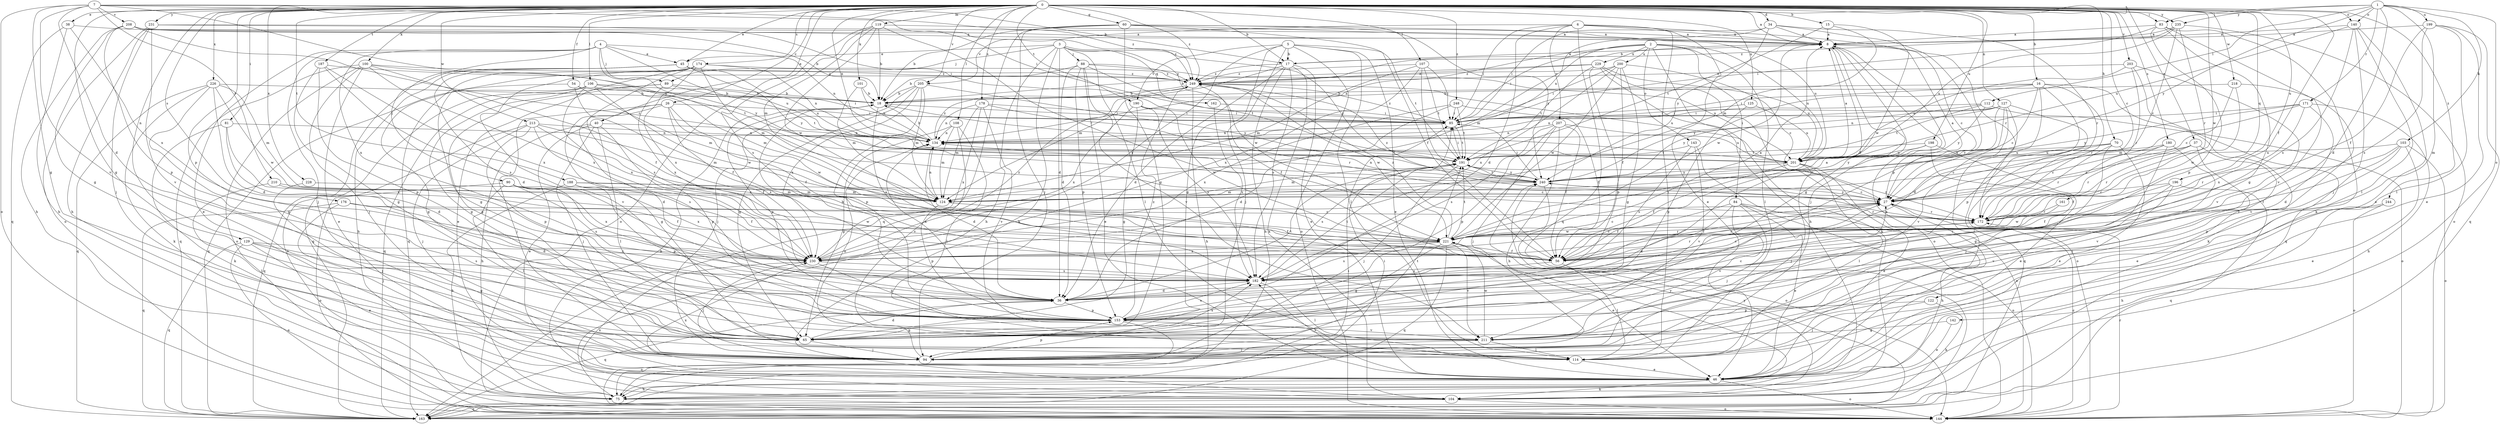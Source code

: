strict digraph  {
0;
1;
2;
3;
4;
5;
6;
7;
8;
15;
16;
17;
18;
26;
27;
34;
36;
37;
38;
40;
45;
46;
54;
56;
60;
65;
70;
75;
81;
83;
84;
85;
88;
89;
90;
94;
100;
101;
103;
104;
106;
107;
108;
112;
114;
119;
122;
124;
125;
127;
129;
134;
140;
142;
143;
144;
153;
161;
162;
163;
171;
172;
174;
176;
178;
180;
182;
187;
188;
190;
191;
196;
198;
199;
200;
201;
203;
205;
207;
208;
210;
211;
213;
218;
221;
226;
228;
229;
230;
231;
235;
240;
244;
248;
249;
0 -> 8  [label=a];
0 -> 15  [label=b];
0 -> 16  [label=b];
0 -> 17  [label=b];
0 -> 26  [label=c];
0 -> 27  [label=c];
0 -> 34  [label=d];
0 -> 37  [label=e];
0 -> 38  [label=e];
0 -> 40  [label=e];
0 -> 45  [label=e];
0 -> 54  [label=f];
0 -> 56  [label=f];
0 -> 60  [label=g];
0 -> 65  [label=g];
0 -> 70  [label=h];
0 -> 81  [label=i];
0 -> 83  [label=i];
0 -> 100  [label=k];
0 -> 101  [label=k];
0 -> 106  [label=l];
0 -> 107  [label=l];
0 -> 108  [label=l];
0 -> 119  [label=m];
0 -> 125  [label=n];
0 -> 127  [label=n];
0 -> 129  [label=n];
0 -> 134  [label=n];
0 -> 140  [label=o];
0 -> 153  [label=p];
0 -> 161  [label=q];
0 -> 174  [label=s];
0 -> 176  [label=s];
0 -> 178  [label=s];
0 -> 180  [label=s];
0 -> 187  [label=t];
0 -> 188  [label=t];
0 -> 190  [label=t];
0 -> 196  [label=u];
0 -> 198  [label=u];
0 -> 203  [label=v];
0 -> 205  [label=v];
0 -> 213  [label=w];
0 -> 218  [label=w];
0 -> 221  [label=w];
0 -> 226  [label=x];
0 -> 228  [label=x];
0 -> 231  [label=y];
0 -> 235  [label=y];
0 -> 244  [label=z];
0 -> 248  [label=z];
0 -> 249  [label=z];
1 -> 36  [label=d];
1 -> 83  [label=i];
1 -> 103  [label=k];
1 -> 112  [label=l];
1 -> 122  [label=m];
1 -> 140  [label=o];
1 -> 142  [label=o];
1 -> 171  [label=r];
1 -> 199  [label=u];
1 -> 235  [label=y];
1 -> 240  [label=y];
2 -> 75  [label=h];
2 -> 84  [label=i];
2 -> 85  [label=i];
2 -> 114  [label=l];
2 -> 124  [label=m];
2 -> 134  [label=n];
2 -> 143  [label=o];
2 -> 200  [label=u];
2 -> 201  [label=u];
2 -> 229  [label=x];
3 -> 36  [label=d];
3 -> 45  [label=e];
3 -> 75  [label=h];
3 -> 88  [label=j];
3 -> 89  [label=j];
3 -> 104  [label=k];
3 -> 114  [label=l];
3 -> 162  [label=q];
3 -> 221  [label=w];
3 -> 240  [label=y];
4 -> 45  [label=e];
4 -> 46  [label=e];
4 -> 89  [label=j];
4 -> 90  [label=j];
4 -> 94  [label=j];
4 -> 134  [label=n];
4 -> 201  [label=u];
4 -> 230  [label=x];
4 -> 240  [label=y];
5 -> 17  [label=b];
5 -> 46  [label=e];
5 -> 65  [label=g];
5 -> 94  [label=j];
5 -> 114  [label=l];
5 -> 144  [label=o];
5 -> 190  [label=t];
5 -> 191  [label=t];
5 -> 230  [label=x];
6 -> 8  [label=a];
6 -> 36  [label=d];
6 -> 46  [label=e];
6 -> 85  [label=i];
6 -> 114  [label=l];
6 -> 163  [label=q];
6 -> 172  [label=r];
6 -> 205  [label=v];
6 -> 207  [label=v];
7 -> 17  [label=b];
7 -> 36  [label=d];
7 -> 65  [label=g];
7 -> 85  [label=i];
7 -> 144  [label=o];
7 -> 208  [label=v];
7 -> 210  [label=v];
7 -> 211  [label=v];
7 -> 240  [label=y];
7 -> 249  [label=z];
8 -> 17  [label=b];
8 -> 27  [label=c];
8 -> 56  [label=f];
8 -> 65  [label=g];
8 -> 94  [label=j];
8 -> 221  [label=w];
15 -> 8  [label=a];
15 -> 124  [label=m];
15 -> 191  [label=t];
15 -> 221  [label=w];
16 -> 18  [label=b];
16 -> 27  [label=c];
16 -> 36  [label=d];
16 -> 85  [label=i];
16 -> 104  [label=k];
16 -> 153  [label=p];
16 -> 172  [label=r];
16 -> 240  [label=y];
17 -> 8  [label=a];
17 -> 36  [label=d];
17 -> 46  [label=e];
17 -> 75  [label=h];
17 -> 104  [label=k];
17 -> 124  [label=m];
17 -> 182  [label=s];
17 -> 249  [label=z];
18 -> 85  [label=i];
18 -> 153  [label=p];
18 -> 182  [label=s];
18 -> 201  [label=u];
26 -> 36  [label=d];
26 -> 56  [label=f];
26 -> 65  [label=g];
26 -> 85  [label=i];
26 -> 94  [label=j];
26 -> 182  [label=s];
26 -> 221  [label=w];
27 -> 8  [label=a];
27 -> 56  [label=f];
27 -> 75  [label=h];
27 -> 172  [label=r];
27 -> 240  [label=y];
27 -> 249  [label=z];
34 -> 8  [label=a];
34 -> 85  [label=i];
34 -> 134  [label=n];
34 -> 153  [label=p];
34 -> 172  [label=r];
34 -> 240  [label=y];
36 -> 18  [label=b];
36 -> 134  [label=n];
36 -> 153  [label=p];
36 -> 163  [label=q];
36 -> 191  [label=t];
37 -> 27  [label=c];
37 -> 46  [label=e];
37 -> 94  [label=j];
37 -> 172  [label=r];
37 -> 201  [label=u];
38 -> 8  [label=a];
38 -> 75  [label=h];
38 -> 163  [label=q];
38 -> 230  [label=x];
40 -> 46  [label=e];
40 -> 75  [label=h];
40 -> 94  [label=j];
40 -> 114  [label=l];
40 -> 134  [label=n];
40 -> 153  [label=p];
45 -> 36  [label=d];
45 -> 75  [label=h];
45 -> 163  [label=q];
45 -> 201  [label=u];
45 -> 240  [label=y];
45 -> 249  [label=z];
46 -> 8  [label=a];
46 -> 75  [label=h];
46 -> 104  [label=k];
46 -> 144  [label=o];
46 -> 182  [label=s];
46 -> 230  [label=x];
54 -> 18  [label=b];
54 -> 56  [label=f];
54 -> 65  [label=g];
54 -> 124  [label=m];
56 -> 27  [label=c];
56 -> 114  [label=l];
56 -> 172  [label=r];
56 -> 182  [label=s];
60 -> 8  [label=a];
60 -> 18  [label=b];
60 -> 56  [label=f];
60 -> 65  [label=g];
60 -> 94  [label=j];
60 -> 163  [label=q];
60 -> 201  [label=u];
60 -> 240  [label=y];
65 -> 36  [label=d];
65 -> 94  [label=j];
65 -> 182  [label=s];
70 -> 27  [label=c];
70 -> 46  [label=e];
70 -> 94  [label=j];
70 -> 124  [label=m];
70 -> 172  [label=r];
70 -> 201  [label=u];
75 -> 85  [label=i];
81 -> 36  [label=d];
81 -> 104  [label=k];
81 -> 134  [label=n];
81 -> 230  [label=x];
83 -> 8  [label=a];
83 -> 65  [label=g];
83 -> 85  [label=i];
83 -> 104  [label=k];
83 -> 153  [label=p];
83 -> 211  [label=v];
84 -> 36  [label=d];
84 -> 46  [label=e];
84 -> 56  [label=f];
84 -> 94  [label=j];
84 -> 144  [label=o];
84 -> 172  [label=r];
84 -> 211  [label=v];
85 -> 134  [label=n];
85 -> 191  [label=t];
85 -> 249  [label=z];
88 -> 18  [label=b];
88 -> 36  [label=d];
88 -> 46  [label=e];
88 -> 153  [label=p];
88 -> 191  [label=t];
88 -> 201  [label=u];
88 -> 211  [label=v];
88 -> 249  [label=z];
89 -> 18  [label=b];
89 -> 65  [label=g];
89 -> 163  [label=q];
89 -> 191  [label=t];
89 -> 230  [label=x];
90 -> 56  [label=f];
90 -> 114  [label=l];
90 -> 124  [label=m];
90 -> 144  [label=o];
90 -> 182  [label=s];
90 -> 230  [label=x];
94 -> 134  [label=n];
94 -> 153  [label=p];
94 -> 191  [label=t];
100 -> 46  [label=e];
100 -> 56  [label=f];
100 -> 94  [label=j];
100 -> 144  [label=o];
100 -> 163  [label=q];
100 -> 191  [label=t];
100 -> 230  [label=x];
100 -> 249  [label=z];
101 -> 18  [label=b];
101 -> 124  [label=m];
101 -> 134  [label=n];
103 -> 46  [label=e];
103 -> 56  [label=f];
103 -> 144  [label=o];
103 -> 153  [label=p];
103 -> 172  [label=r];
103 -> 201  [label=u];
104 -> 18  [label=b];
104 -> 144  [label=o];
104 -> 163  [label=q];
104 -> 230  [label=x];
104 -> 240  [label=y];
106 -> 18  [label=b];
106 -> 65  [label=g];
106 -> 85  [label=i];
106 -> 124  [label=m];
106 -> 144  [label=o];
106 -> 163  [label=q];
106 -> 221  [label=w];
106 -> 230  [label=x];
107 -> 56  [label=f];
107 -> 85  [label=i];
107 -> 124  [label=m];
107 -> 191  [label=t];
107 -> 230  [label=x];
107 -> 249  [label=z];
108 -> 65  [label=g];
108 -> 114  [label=l];
108 -> 124  [label=m];
108 -> 134  [label=n];
108 -> 211  [label=v];
112 -> 85  [label=i];
112 -> 134  [label=n];
112 -> 144  [label=o];
112 -> 191  [label=t];
112 -> 240  [label=y];
114 -> 46  [label=e];
119 -> 8  [label=a];
119 -> 18  [label=b];
119 -> 124  [label=m];
119 -> 144  [label=o];
119 -> 172  [label=r];
119 -> 182  [label=s];
119 -> 221  [label=w];
122 -> 94  [label=j];
122 -> 104  [label=k];
122 -> 153  [label=p];
124 -> 56  [label=f];
124 -> 134  [label=n];
124 -> 153  [label=p];
125 -> 85  [label=i];
125 -> 153  [label=p];
125 -> 201  [label=u];
127 -> 27  [label=c];
127 -> 85  [label=i];
127 -> 114  [label=l];
127 -> 134  [label=n];
127 -> 144  [label=o];
127 -> 163  [label=q];
127 -> 211  [label=v];
127 -> 240  [label=y];
129 -> 46  [label=e];
129 -> 65  [label=g];
129 -> 144  [label=o];
129 -> 163  [label=q];
129 -> 182  [label=s];
129 -> 230  [label=x];
134 -> 18  [label=b];
134 -> 36  [label=d];
134 -> 191  [label=t];
134 -> 249  [label=z];
140 -> 8  [label=a];
140 -> 46  [label=e];
140 -> 94  [label=j];
140 -> 114  [label=l];
140 -> 182  [label=s];
140 -> 201  [label=u];
142 -> 46  [label=e];
142 -> 65  [label=g];
143 -> 144  [label=o];
143 -> 182  [label=s];
143 -> 191  [label=t];
143 -> 211  [label=v];
144 -> 27  [label=c];
144 -> 172  [label=r];
153 -> 27  [label=c];
153 -> 65  [label=g];
153 -> 144  [label=o];
153 -> 182  [label=s];
153 -> 211  [label=v];
153 -> 249  [label=z];
161 -> 172  [label=r];
161 -> 221  [label=w];
162 -> 85  [label=i];
162 -> 182  [label=s];
163 -> 85  [label=i];
163 -> 240  [label=y];
171 -> 36  [label=d];
171 -> 75  [label=h];
171 -> 85  [label=i];
171 -> 124  [label=m];
171 -> 230  [label=x];
171 -> 240  [label=y];
172 -> 221  [label=w];
174 -> 46  [label=e];
174 -> 65  [label=g];
174 -> 124  [label=m];
174 -> 134  [label=n];
174 -> 163  [label=q];
174 -> 182  [label=s];
174 -> 211  [label=v];
174 -> 230  [label=x];
174 -> 249  [label=z];
176 -> 36  [label=d];
176 -> 94  [label=j];
176 -> 163  [label=q];
176 -> 172  [label=r];
176 -> 221  [label=w];
178 -> 85  [label=i];
178 -> 124  [label=m];
178 -> 134  [label=n];
178 -> 172  [label=r];
178 -> 211  [label=v];
178 -> 230  [label=x];
180 -> 27  [label=c];
180 -> 65  [label=g];
180 -> 172  [label=r];
180 -> 201  [label=u];
180 -> 211  [label=v];
182 -> 8  [label=a];
182 -> 27  [label=c];
182 -> 36  [label=d];
182 -> 114  [label=l];
182 -> 191  [label=t];
187 -> 65  [label=g];
187 -> 153  [label=p];
187 -> 182  [label=s];
187 -> 230  [label=x];
187 -> 249  [label=z];
188 -> 27  [label=c];
188 -> 75  [label=h];
188 -> 124  [label=m];
188 -> 153  [label=p];
188 -> 230  [label=x];
190 -> 65  [label=g];
190 -> 85  [label=i];
190 -> 182  [label=s];
190 -> 221  [label=w];
190 -> 230  [label=x];
191 -> 85  [label=i];
191 -> 94  [label=j];
191 -> 124  [label=m];
191 -> 172  [label=r];
191 -> 182  [label=s];
191 -> 240  [label=y];
196 -> 27  [label=c];
196 -> 56  [label=f];
196 -> 163  [label=q];
196 -> 182  [label=s];
196 -> 211  [label=v];
198 -> 46  [label=e];
198 -> 56  [label=f];
198 -> 191  [label=t];
198 -> 201  [label=u];
198 -> 240  [label=y];
199 -> 8  [label=a];
199 -> 46  [label=e];
199 -> 56  [label=f];
199 -> 114  [label=l];
199 -> 163  [label=q];
199 -> 182  [label=s];
200 -> 27  [label=c];
200 -> 56  [label=f];
200 -> 65  [label=g];
200 -> 85  [label=i];
200 -> 221  [label=w];
200 -> 230  [label=x];
200 -> 249  [label=z];
201 -> 8  [label=a];
201 -> 46  [label=e];
201 -> 56  [label=f];
201 -> 94  [label=j];
201 -> 114  [label=l];
201 -> 240  [label=y];
203 -> 163  [label=q];
203 -> 172  [label=r];
203 -> 201  [label=u];
203 -> 211  [label=v];
203 -> 249  [label=z];
205 -> 18  [label=b];
205 -> 65  [label=g];
205 -> 94  [label=j];
205 -> 124  [label=m];
205 -> 153  [label=p];
205 -> 230  [label=x];
205 -> 240  [label=y];
207 -> 56  [label=f];
207 -> 75  [label=h];
207 -> 94  [label=j];
207 -> 134  [label=n];
207 -> 153  [label=p];
207 -> 182  [label=s];
207 -> 201  [label=u];
208 -> 8  [label=a];
208 -> 18  [label=b];
208 -> 27  [label=c];
208 -> 65  [label=g];
208 -> 75  [label=h];
208 -> 153  [label=p];
208 -> 249  [label=z];
210 -> 27  [label=c];
210 -> 56  [label=f];
210 -> 114  [label=l];
211 -> 94  [label=j];
211 -> 114  [label=l];
211 -> 221  [label=w];
213 -> 56  [label=f];
213 -> 94  [label=j];
213 -> 124  [label=m];
213 -> 134  [label=n];
213 -> 153  [label=p];
213 -> 163  [label=q];
213 -> 182  [label=s];
218 -> 18  [label=b];
218 -> 27  [label=c];
218 -> 211  [label=v];
218 -> 221  [label=w];
221 -> 27  [label=c];
221 -> 46  [label=e];
221 -> 56  [label=f];
221 -> 65  [label=g];
221 -> 163  [label=q];
221 -> 172  [label=r];
221 -> 182  [label=s];
221 -> 191  [label=t];
221 -> 211  [label=v];
221 -> 230  [label=x];
221 -> 249  [label=z];
226 -> 18  [label=b];
226 -> 36  [label=d];
226 -> 65  [label=g];
226 -> 104  [label=k];
226 -> 124  [label=m];
226 -> 163  [label=q];
226 -> 221  [label=w];
228 -> 94  [label=j];
228 -> 124  [label=m];
229 -> 18  [label=b];
229 -> 104  [label=k];
229 -> 144  [label=o];
229 -> 153  [label=p];
229 -> 191  [label=t];
229 -> 201  [label=u];
229 -> 249  [label=z];
230 -> 8  [label=a];
230 -> 27  [label=c];
230 -> 94  [label=j];
230 -> 153  [label=p];
230 -> 182  [label=s];
230 -> 249  [label=z];
231 -> 8  [label=a];
231 -> 75  [label=h];
231 -> 85  [label=i];
231 -> 94  [label=j];
231 -> 144  [label=o];
231 -> 211  [label=v];
235 -> 8  [label=a];
235 -> 27  [label=c];
235 -> 144  [label=o];
235 -> 172  [label=r];
235 -> 201  [label=u];
235 -> 249  [label=z];
240 -> 27  [label=c];
240 -> 85  [label=i];
240 -> 124  [label=m];
240 -> 134  [label=n];
240 -> 144  [label=o];
240 -> 191  [label=t];
244 -> 75  [label=h];
244 -> 144  [label=o];
244 -> 172  [label=r];
248 -> 36  [label=d];
248 -> 56  [label=f];
248 -> 85  [label=i];
248 -> 191  [label=t];
248 -> 230  [label=x];
249 -> 18  [label=b];
249 -> 56  [label=f];
249 -> 75  [label=h];
249 -> 201  [label=u];
249 -> 221  [label=w];
}
